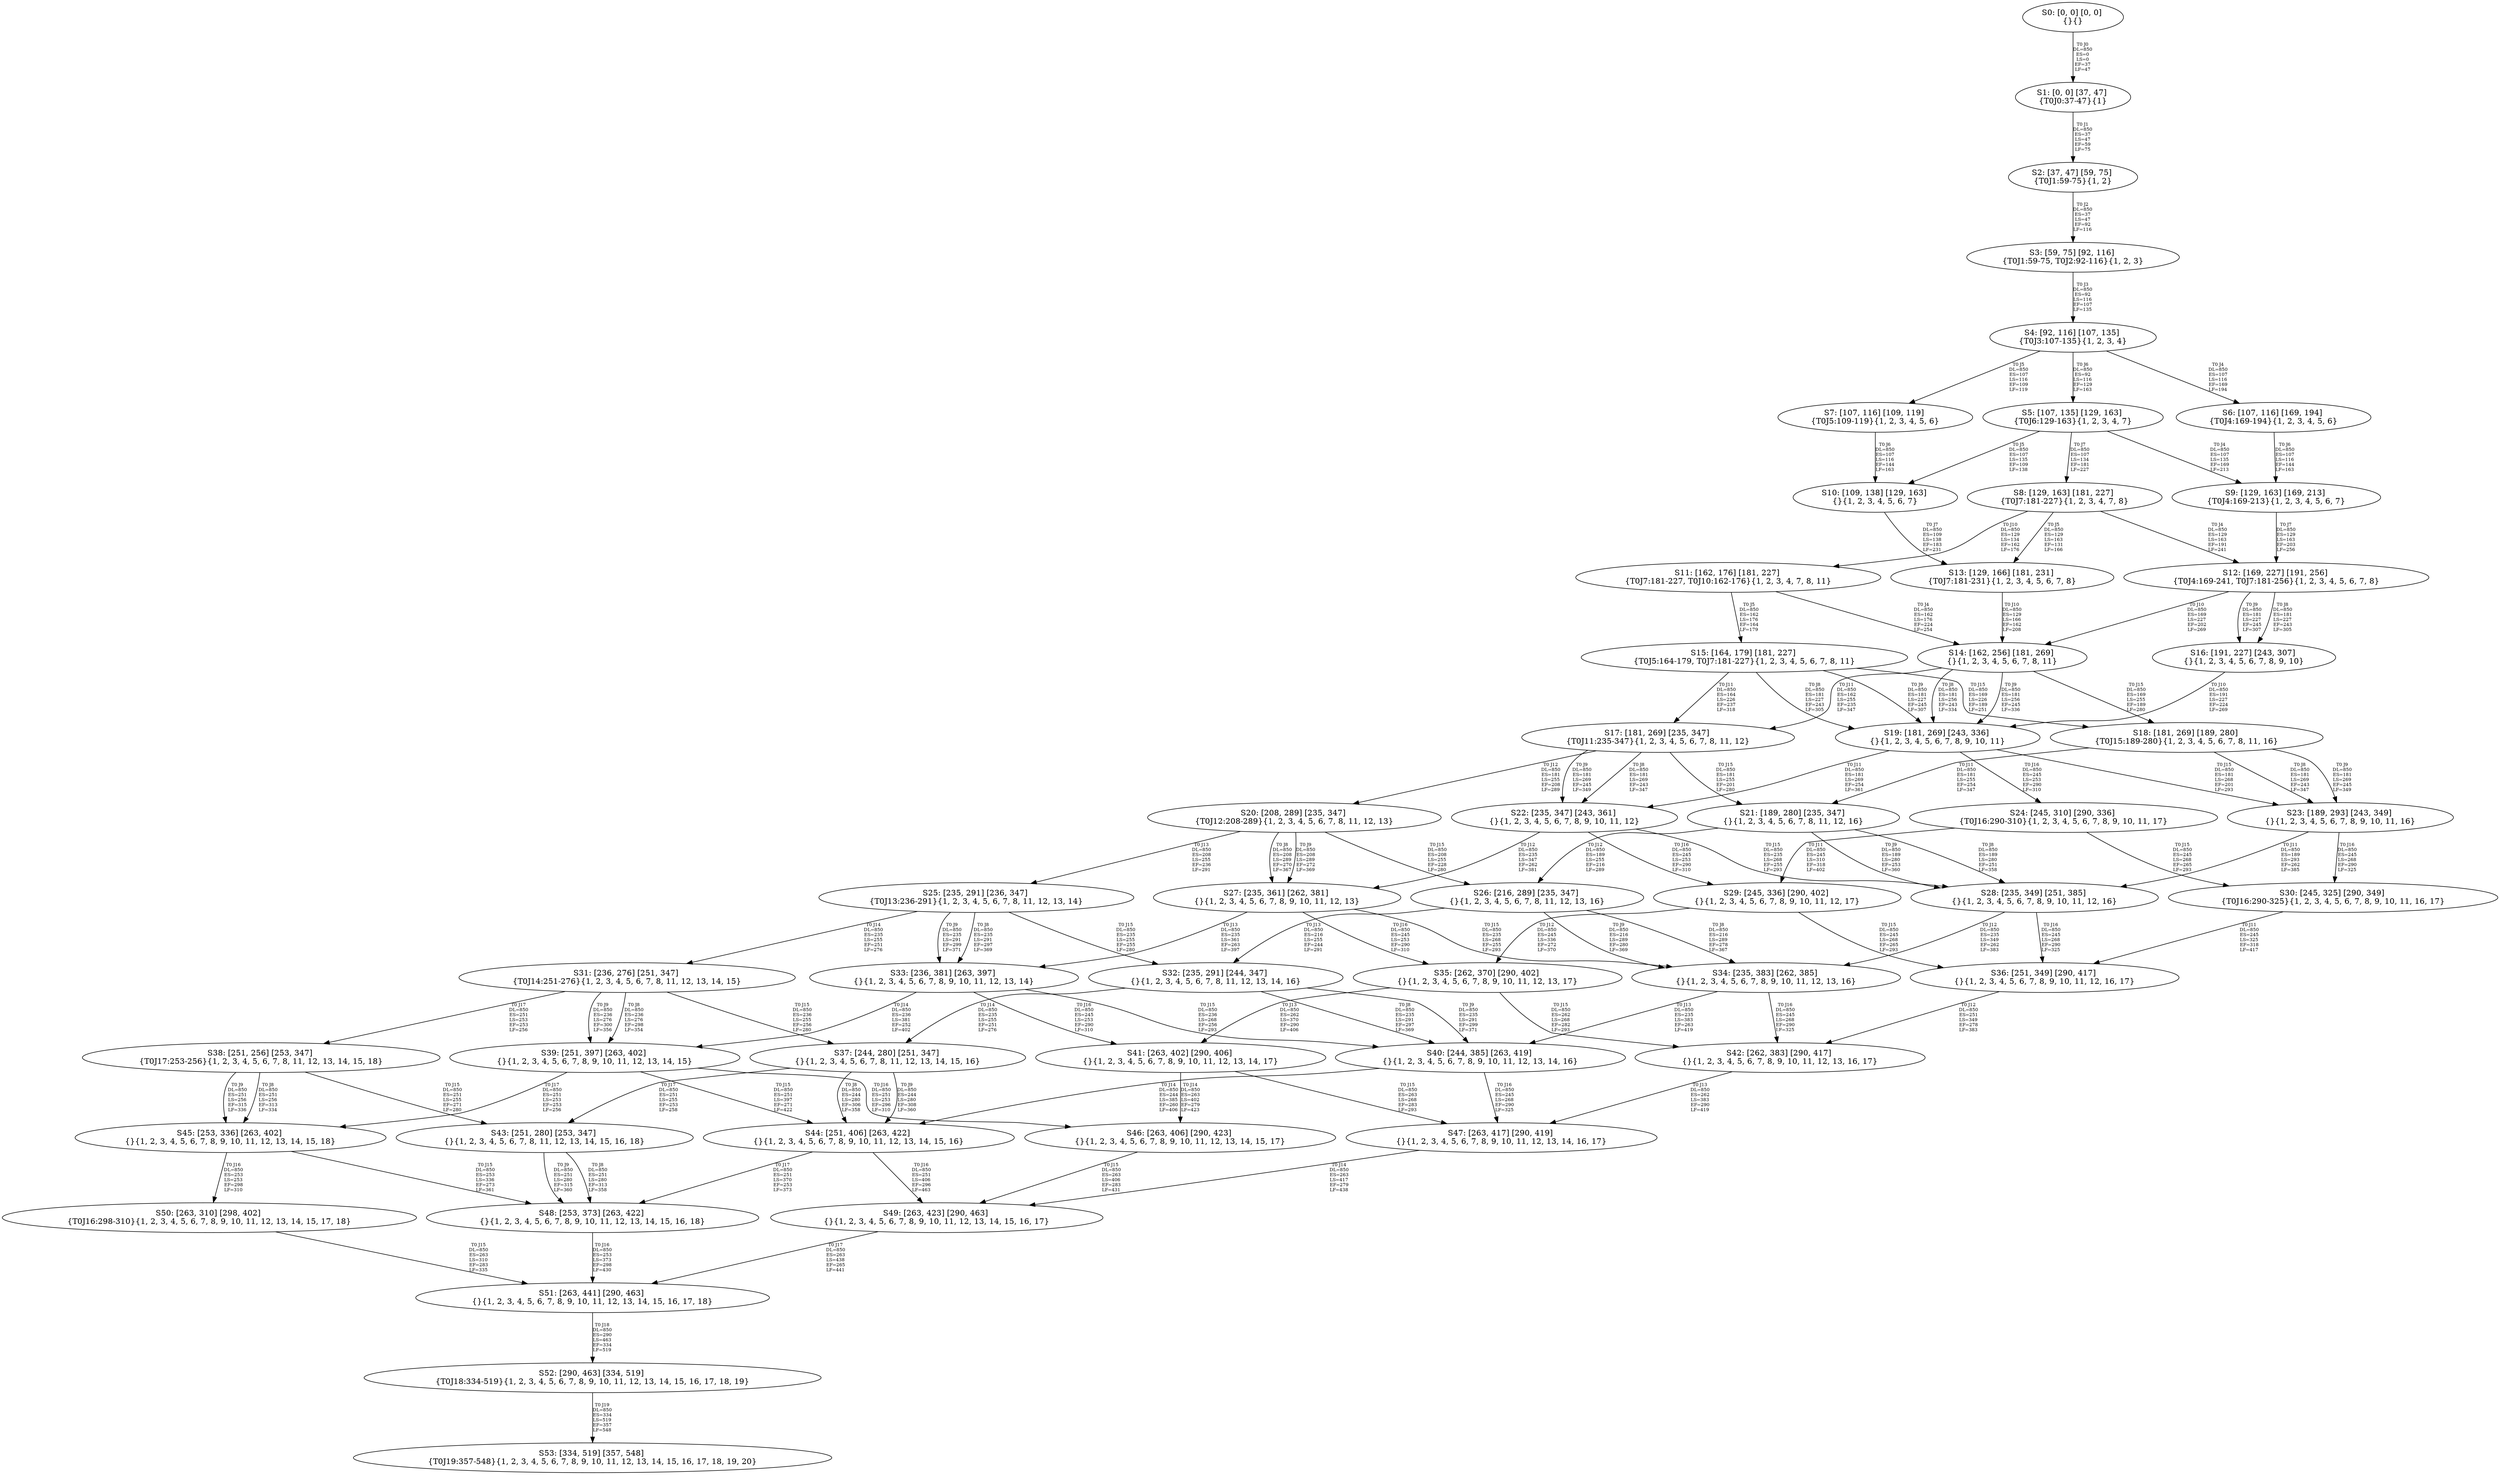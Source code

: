 digraph {
	S0[label="S0: [0, 0] [0, 0] \n{}{}"];
	S1[label="S1: [0, 0] [37, 47] \n{T0J0:37-47}{1}"];
	S2[label="S2: [37, 47] [59, 75] \n{T0J1:59-75}{1, 2}"];
	S3[label="S3: [59, 75] [92, 116] \n{T0J1:59-75, T0J2:92-116}{1, 2, 3}"];
	S4[label="S4: [92, 116] [107, 135] \n{T0J3:107-135}{1, 2, 3, 4}"];
	S5[label="S5: [107, 135] [129, 163] \n{T0J6:129-163}{1, 2, 3, 4, 7}"];
	S6[label="S6: [107, 116] [169, 194] \n{T0J4:169-194}{1, 2, 3, 4, 5, 6}"];
	S7[label="S7: [107, 116] [109, 119] \n{T0J5:109-119}{1, 2, 3, 4, 5, 6}"];
	S8[label="S8: [129, 163] [181, 227] \n{T0J7:181-227}{1, 2, 3, 4, 7, 8}"];
	S9[label="S9: [129, 163] [169, 213] \n{T0J4:169-213}{1, 2, 3, 4, 5, 6, 7}"];
	S10[label="S10: [109, 138] [129, 163] \n{}{1, 2, 3, 4, 5, 6, 7}"];
	S11[label="S11: [162, 176] [181, 227] \n{T0J7:181-227, T0J10:162-176}{1, 2, 3, 4, 7, 8, 11}"];
	S12[label="S12: [169, 227] [191, 256] \n{T0J4:169-241, T0J7:181-256}{1, 2, 3, 4, 5, 6, 7, 8}"];
	S13[label="S13: [129, 166] [181, 231] \n{T0J7:181-231}{1, 2, 3, 4, 5, 6, 7, 8}"];
	S14[label="S14: [162, 256] [181, 269] \n{}{1, 2, 3, 4, 5, 6, 7, 8, 11}"];
	S15[label="S15: [164, 179] [181, 227] \n{T0J5:164-179, T0J7:181-227}{1, 2, 3, 4, 5, 6, 7, 8, 11}"];
	S16[label="S16: [191, 227] [243, 307] \n{}{1, 2, 3, 4, 5, 6, 7, 8, 9, 10}"];
	S17[label="S17: [181, 269] [235, 347] \n{T0J11:235-347}{1, 2, 3, 4, 5, 6, 7, 8, 11, 12}"];
	S18[label="S18: [181, 269] [189, 280] \n{T0J15:189-280}{1, 2, 3, 4, 5, 6, 7, 8, 11, 16}"];
	S19[label="S19: [181, 269] [243, 336] \n{}{1, 2, 3, 4, 5, 6, 7, 8, 9, 10, 11}"];
	S20[label="S20: [208, 289] [235, 347] \n{T0J12:208-289}{1, 2, 3, 4, 5, 6, 7, 8, 11, 12, 13}"];
	S21[label="S21: [189, 280] [235, 347] \n{}{1, 2, 3, 4, 5, 6, 7, 8, 11, 12, 16}"];
	S22[label="S22: [235, 347] [243, 361] \n{}{1, 2, 3, 4, 5, 6, 7, 8, 9, 10, 11, 12}"];
	S23[label="S23: [189, 293] [243, 349] \n{}{1, 2, 3, 4, 5, 6, 7, 8, 9, 10, 11, 16}"];
	S24[label="S24: [245, 310] [290, 336] \n{T0J16:290-310}{1, 2, 3, 4, 5, 6, 7, 8, 9, 10, 11, 17}"];
	S25[label="S25: [235, 291] [236, 347] \n{T0J13:236-291}{1, 2, 3, 4, 5, 6, 7, 8, 11, 12, 13, 14}"];
	S26[label="S26: [216, 289] [235, 347] \n{}{1, 2, 3, 4, 5, 6, 7, 8, 11, 12, 13, 16}"];
	S27[label="S27: [235, 361] [262, 381] \n{}{1, 2, 3, 4, 5, 6, 7, 8, 9, 10, 11, 12, 13}"];
	S28[label="S28: [235, 349] [251, 385] \n{}{1, 2, 3, 4, 5, 6, 7, 8, 9, 10, 11, 12, 16}"];
	S29[label="S29: [245, 336] [290, 402] \n{}{1, 2, 3, 4, 5, 6, 7, 8, 9, 10, 11, 12, 17}"];
	S30[label="S30: [245, 325] [290, 349] \n{T0J16:290-325}{1, 2, 3, 4, 5, 6, 7, 8, 9, 10, 11, 16, 17}"];
	S31[label="S31: [236, 276] [251, 347] \n{T0J14:251-276}{1, 2, 3, 4, 5, 6, 7, 8, 11, 12, 13, 14, 15}"];
	S32[label="S32: [235, 291] [244, 347] \n{}{1, 2, 3, 4, 5, 6, 7, 8, 11, 12, 13, 14, 16}"];
	S33[label="S33: [236, 381] [263, 397] \n{}{1, 2, 3, 4, 5, 6, 7, 8, 9, 10, 11, 12, 13, 14}"];
	S34[label="S34: [235, 383] [262, 385] \n{}{1, 2, 3, 4, 5, 6, 7, 8, 9, 10, 11, 12, 13, 16}"];
	S35[label="S35: [262, 370] [290, 402] \n{}{1, 2, 3, 4, 5, 6, 7, 8, 9, 10, 11, 12, 13, 17}"];
	S36[label="S36: [251, 349] [290, 417] \n{}{1, 2, 3, 4, 5, 6, 7, 8, 9, 10, 11, 12, 16, 17}"];
	S37[label="S37: [244, 280] [251, 347] \n{}{1, 2, 3, 4, 5, 6, 7, 8, 11, 12, 13, 14, 15, 16}"];
	S38[label="S38: [251, 256] [253, 347] \n{T0J17:253-256}{1, 2, 3, 4, 5, 6, 7, 8, 11, 12, 13, 14, 15, 18}"];
	S39[label="S39: [251, 397] [263, 402] \n{}{1, 2, 3, 4, 5, 6, 7, 8, 9, 10, 11, 12, 13, 14, 15}"];
	S40[label="S40: [244, 385] [263, 419] \n{}{1, 2, 3, 4, 5, 6, 7, 8, 9, 10, 11, 12, 13, 14, 16}"];
	S41[label="S41: [263, 402] [290, 406] \n{}{1, 2, 3, 4, 5, 6, 7, 8, 9, 10, 11, 12, 13, 14, 17}"];
	S42[label="S42: [262, 383] [290, 417] \n{}{1, 2, 3, 4, 5, 6, 7, 8, 9, 10, 11, 12, 13, 16, 17}"];
	S43[label="S43: [251, 280] [253, 347] \n{}{1, 2, 3, 4, 5, 6, 7, 8, 11, 12, 13, 14, 15, 16, 18}"];
	S44[label="S44: [251, 406] [263, 422] \n{}{1, 2, 3, 4, 5, 6, 7, 8, 9, 10, 11, 12, 13, 14, 15, 16}"];
	S45[label="S45: [253, 336] [263, 402] \n{}{1, 2, 3, 4, 5, 6, 7, 8, 9, 10, 11, 12, 13, 14, 15, 18}"];
	S46[label="S46: [263, 406] [290, 423] \n{}{1, 2, 3, 4, 5, 6, 7, 8, 9, 10, 11, 12, 13, 14, 15, 17}"];
	S47[label="S47: [263, 417] [290, 419] \n{}{1, 2, 3, 4, 5, 6, 7, 8, 9, 10, 11, 12, 13, 14, 16, 17}"];
	S48[label="S48: [253, 373] [263, 422] \n{}{1, 2, 3, 4, 5, 6, 7, 8, 9, 10, 11, 12, 13, 14, 15, 16, 18}"];
	S49[label="S49: [263, 423] [290, 463] \n{}{1, 2, 3, 4, 5, 6, 7, 8, 9, 10, 11, 12, 13, 14, 15, 16, 17}"];
	S50[label="S50: [263, 310] [298, 402] \n{T0J16:298-310}{1, 2, 3, 4, 5, 6, 7, 8, 9, 10, 11, 12, 13, 14, 15, 17, 18}"];
	S51[label="S51: [263, 441] [290, 463] \n{}{1, 2, 3, 4, 5, 6, 7, 8, 9, 10, 11, 12, 13, 14, 15, 16, 17, 18}"];
	S52[label="S52: [290, 463] [334, 519] \n{T0J18:334-519}{1, 2, 3, 4, 5, 6, 7, 8, 9, 10, 11, 12, 13, 14, 15, 16, 17, 18, 19}"];
	S53[label="S53: [334, 519] [357, 548] \n{T0J19:357-548}{1, 2, 3, 4, 5, 6, 7, 8, 9, 10, 11, 12, 13, 14, 15, 16, 17, 18, 19, 20}"];
	S0 -> S1[label="T0 J0\nDL=850\nES=0\nLS=0\nEF=37\nLF=47",fontsize=8];
	S1 -> S2[label="T0 J1\nDL=850\nES=37\nLS=47\nEF=59\nLF=75",fontsize=8];
	S2 -> S3[label="T0 J2\nDL=850\nES=37\nLS=47\nEF=92\nLF=116",fontsize=8];
	S3 -> S4[label="T0 J3\nDL=850\nES=92\nLS=116\nEF=107\nLF=135",fontsize=8];
	S4 -> S6[label="T0 J4\nDL=850\nES=107\nLS=116\nEF=169\nLF=194",fontsize=8];
	S4 -> S7[label="T0 J5\nDL=850\nES=107\nLS=116\nEF=109\nLF=119",fontsize=8];
	S4 -> S5[label="T0 J6\nDL=850\nES=92\nLS=116\nEF=129\nLF=163",fontsize=8];
	S5 -> S9[label="T0 J4\nDL=850\nES=107\nLS=135\nEF=169\nLF=213",fontsize=8];
	S5 -> S10[label="T0 J5\nDL=850\nES=107\nLS=135\nEF=109\nLF=138",fontsize=8];
	S5 -> S8[label="T0 J7\nDL=850\nES=107\nLS=134\nEF=181\nLF=227",fontsize=8];
	S6 -> S9[label="T0 J6\nDL=850\nES=107\nLS=116\nEF=144\nLF=163",fontsize=8];
	S7 -> S10[label="T0 J6\nDL=850\nES=107\nLS=116\nEF=144\nLF=163",fontsize=8];
	S8 -> S12[label="T0 J4\nDL=850\nES=129\nLS=163\nEF=191\nLF=241",fontsize=8];
	S8 -> S13[label="T0 J5\nDL=850\nES=129\nLS=163\nEF=131\nLF=166",fontsize=8];
	S8 -> S11[label="T0 J10\nDL=850\nES=129\nLS=134\nEF=162\nLF=176",fontsize=8];
	S9 -> S12[label="T0 J7\nDL=850\nES=129\nLS=163\nEF=203\nLF=256",fontsize=8];
	S10 -> S13[label="T0 J7\nDL=850\nES=109\nLS=138\nEF=183\nLF=231",fontsize=8];
	S11 -> S14[label="T0 J4\nDL=850\nES=162\nLS=176\nEF=224\nLF=254",fontsize=8];
	S11 -> S15[label="T0 J5\nDL=850\nES=162\nLS=176\nEF=164\nLF=179",fontsize=8];
	S12 -> S16[label="T0 J8\nDL=850\nES=181\nLS=227\nEF=243\nLF=305",fontsize=8];
	S12 -> S16[label="T0 J9\nDL=850\nES=181\nLS=227\nEF=245\nLF=307",fontsize=8];
	S12 -> S14[label="T0 J10\nDL=850\nES=169\nLS=227\nEF=202\nLF=269",fontsize=8];
	S13 -> S14[label="T0 J10\nDL=850\nES=129\nLS=166\nEF=162\nLF=208",fontsize=8];
	S14 -> S19[label="T0 J8\nDL=850\nES=181\nLS=256\nEF=243\nLF=334",fontsize=8];
	S14 -> S19[label="T0 J9\nDL=850\nES=181\nLS=256\nEF=245\nLF=336",fontsize=8];
	S14 -> S17[label="T0 J11\nDL=850\nES=162\nLS=255\nEF=235\nLF=347",fontsize=8];
	S14 -> S18[label="T0 J15\nDL=850\nES=169\nLS=255\nEF=189\nLF=280",fontsize=8];
	S15 -> S19[label="T0 J8\nDL=850\nES=181\nLS=227\nEF=243\nLF=305",fontsize=8];
	S15 -> S19[label="T0 J9\nDL=850\nES=181\nLS=227\nEF=245\nLF=307",fontsize=8];
	S15 -> S17[label="T0 J11\nDL=850\nES=164\nLS=226\nEF=237\nLF=318",fontsize=8];
	S15 -> S18[label="T0 J15\nDL=850\nES=169\nLS=226\nEF=189\nLF=251",fontsize=8];
	S16 -> S19[label="T0 J10\nDL=850\nES=191\nLS=227\nEF=224\nLF=269",fontsize=8];
	S17 -> S22[label="T0 J8\nDL=850\nES=181\nLS=269\nEF=243\nLF=347",fontsize=8];
	S17 -> S22[label="T0 J9\nDL=850\nES=181\nLS=269\nEF=245\nLF=349",fontsize=8];
	S17 -> S20[label="T0 J12\nDL=850\nES=181\nLS=255\nEF=208\nLF=289",fontsize=8];
	S17 -> S21[label="T0 J15\nDL=850\nES=181\nLS=255\nEF=201\nLF=280",fontsize=8];
	S18 -> S23[label="T0 J8\nDL=850\nES=181\nLS=269\nEF=243\nLF=347",fontsize=8];
	S18 -> S23[label="T0 J9\nDL=850\nES=181\nLS=269\nEF=245\nLF=349",fontsize=8];
	S18 -> S21[label="T0 J11\nDL=850\nES=181\nLS=255\nEF=254\nLF=347",fontsize=8];
	S19 -> S22[label="T0 J11\nDL=850\nES=181\nLS=269\nEF=254\nLF=361",fontsize=8];
	S19 -> S23[label="T0 J15\nDL=850\nES=181\nLS=268\nEF=201\nLF=293",fontsize=8];
	S19 -> S24[label="T0 J16\nDL=850\nES=245\nLS=253\nEF=290\nLF=310",fontsize=8];
	S20 -> S27[label="T0 J8\nDL=850\nES=208\nLS=289\nEF=270\nLF=367",fontsize=8];
	S20 -> S27[label="T0 J9\nDL=850\nES=208\nLS=289\nEF=272\nLF=369",fontsize=8];
	S20 -> S25[label="T0 J13\nDL=850\nES=208\nLS=255\nEF=236\nLF=291",fontsize=8];
	S20 -> S26[label="T0 J15\nDL=850\nES=208\nLS=255\nEF=228\nLF=280",fontsize=8];
	S21 -> S28[label="T0 J8\nDL=850\nES=189\nLS=280\nEF=251\nLF=358",fontsize=8];
	S21 -> S28[label="T0 J9\nDL=850\nES=189\nLS=280\nEF=253\nLF=360",fontsize=8];
	S21 -> S26[label="T0 J12\nDL=850\nES=189\nLS=255\nEF=216\nLF=289",fontsize=8];
	S22 -> S27[label="T0 J12\nDL=850\nES=235\nLS=347\nEF=262\nLF=381",fontsize=8];
	S22 -> S28[label="T0 J15\nDL=850\nES=235\nLS=268\nEF=255\nLF=293",fontsize=8];
	S22 -> S29[label="T0 J16\nDL=850\nES=245\nLS=253\nEF=290\nLF=310",fontsize=8];
	S23 -> S28[label="T0 J11\nDL=850\nES=189\nLS=293\nEF=262\nLF=385",fontsize=8];
	S23 -> S30[label="T0 J16\nDL=850\nES=245\nLS=268\nEF=290\nLF=325",fontsize=8];
	S24 -> S29[label="T0 J11\nDL=850\nES=245\nLS=310\nEF=318\nLF=402",fontsize=8];
	S24 -> S30[label="T0 J15\nDL=850\nES=245\nLS=268\nEF=265\nLF=293",fontsize=8];
	S25 -> S33[label="T0 J8\nDL=850\nES=235\nLS=291\nEF=297\nLF=369",fontsize=8];
	S25 -> S33[label="T0 J9\nDL=850\nES=235\nLS=291\nEF=299\nLF=371",fontsize=8];
	S25 -> S31[label="T0 J14\nDL=850\nES=235\nLS=255\nEF=251\nLF=276",fontsize=8];
	S25 -> S32[label="T0 J15\nDL=850\nES=235\nLS=255\nEF=255\nLF=280",fontsize=8];
	S26 -> S34[label="T0 J8\nDL=850\nES=216\nLS=289\nEF=278\nLF=367",fontsize=8];
	S26 -> S34[label="T0 J9\nDL=850\nES=216\nLS=289\nEF=280\nLF=369",fontsize=8];
	S26 -> S32[label="T0 J13\nDL=850\nES=216\nLS=255\nEF=244\nLF=291",fontsize=8];
	S27 -> S33[label="T0 J13\nDL=850\nES=235\nLS=361\nEF=263\nLF=397",fontsize=8];
	S27 -> S34[label="T0 J15\nDL=850\nES=235\nLS=268\nEF=255\nLF=293",fontsize=8];
	S27 -> S35[label="T0 J16\nDL=850\nES=245\nLS=253\nEF=290\nLF=310",fontsize=8];
	S28 -> S34[label="T0 J12\nDL=850\nES=235\nLS=349\nEF=262\nLF=383",fontsize=8];
	S28 -> S36[label="T0 J16\nDL=850\nES=245\nLS=268\nEF=290\nLF=325",fontsize=8];
	S29 -> S35[label="T0 J12\nDL=850\nES=245\nLS=336\nEF=272\nLF=370",fontsize=8];
	S29 -> S36[label="T0 J15\nDL=850\nES=245\nLS=268\nEF=265\nLF=293",fontsize=8];
	S30 -> S36[label="T0 J11\nDL=850\nES=245\nLS=325\nEF=318\nLF=417",fontsize=8];
	S31 -> S39[label="T0 J8\nDL=850\nES=236\nLS=276\nEF=298\nLF=354",fontsize=8];
	S31 -> S39[label="T0 J9\nDL=850\nES=236\nLS=276\nEF=300\nLF=356",fontsize=8];
	S31 -> S37[label="T0 J15\nDL=850\nES=236\nLS=255\nEF=256\nLF=280",fontsize=8];
	S31 -> S38[label="T0 J17\nDL=850\nES=251\nLS=253\nEF=253\nLF=256",fontsize=8];
	S32 -> S40[label="T0 J8\nDL=850\nES=235\nLS=291\nEF=297\nLF=369",fontsize=8];
	S32 -> S40[label="T0 J9\nDL=850\nES=235\nLS=291\nEF=299\nLF=371",fontsize=8];
	S32 -> S37[label="T0 J14\nDL=850\nES=235\nLS=255\nEF=251\nLF=276",fontsize=8];
	S33 -> S39[label="T0 J14\nDL=850\nES=236\nLS=381\nEF=252\nLF=402",fontsize=8];
	S33 -> S40[label="T0 J15\nDL=850\nES=236\nLS=268\nEF=256\nLF=293",fontsize=8];
	S33 -> S41[label="T0 J16\nDL=850\nES=245\nLS=253\nEF=290\nLF=310",fontsize=8];
	S34 -> S40[label="T0 J13\nDL=850\nES=235\nLS=383\nEF=263\nLF=419",fontsize=8];
	S34 -> S42[label="T0 J16\nDL=850\nES=245\nLS=268\nEF=290\nLF=325",fontsize=8];
	S35 -> S41[label="T0 J13\nDL=850\nES=262\nLS=370\nEF=290\nLF=406",fontsize=8];
	S35 -> S42[label="T0 J15\nDL=850\nES=262\nLS=268\nEF=282\nLF=293",fontsize=8];
	S36 -> S42[label="T0 J12\nDL=850\nES=251\nLS=349\nEF=278\nLF=383",fontsize=8];
	S37 -> S44[label="T0 J8\nDL=850\nES=244\nLS=280\nEF=306\nLF=358",fontsize=8];
	S37 -> S44[label="T0 J9\nDL=850\nES=244\nLS=280\nEF=308\nLF=360",fontsize=8];
	S37 -> S43[label="T0 J17\nDL=850\nES=251\nLS=255\nEF=253\nLF=258",fontsize=8];
	S38 -> S45[label="T0 J8\nDL=850\nES=251\nLS=256\nEF=313\nLF=334",fontsize=8];
	S38 -> S45[label="T0 J9\nDL=850\nES=251\nLS=256\nEF=315\nLF=336",fontsize=8];
	S38 -> S43[label="T0 J15\nDL=850\nES=251\nLS=255\nEF=271\nLF=280",fontsize=8];
	S39 -> S44[label="T0 J15\nDL=850\nES=251\nLS=397\nEF=271\nLF=422",fontsize=8];
	S39 -> S46[label="T0 J16\nDL=850\nES=251\nLS=253\nEF=296\nLF=310",fontsize=8];
	S39 -> S45[label="T0 J17\nDL=850\nES=251\nLS=253\nEF=253\nLF=256",fontsize=8];
	S40 -> S44[label="T0 J14\nDL=850\nES=244\nLS=385\nEF=260\nLF=406",fontsize=8];
	S40 -> S47[label="T0 J16\nDL=850\nES=245\nLS=268\nEF=290\nLF=325",fontsize=8];
	S41 -> S46[label="T0 J14\nDL=850\nES=263\nLS=402\nEF=279\nLF=423",fontsize=8];
	S41 -> S47[label="T0 J15\nDL=850\nES=263\nLS=268\nEF=283\nLF=293",fontsize=8];
	S42 -> S47[label="T0 J13\nDL=850\nES=262\nLS=383\nEF=290\nLF=419",fontsize=8];
	S43 -> S48[label="T0 J8\nDL=850\nES=251\nLS=280\nEF=313\nLF=358",fontsize=8];
	S43 -> S48[label="T0 J9\nDL=850\nES=251\nLS=280\nEF=315\nLF=360",fontsize=8];
	S44 -> S49[label="T0 J16\nDL=850\nES=251\nLS=406\nEF=296\nLF=463",fontsize=8];
	S44 -> S48[label="T0 J17\nDL=850\nES=251\nLS=370\nEF=253\nLF=373",fontsize=8];
	S45 -> S48[label="T0 J15\nDL=850\nES=253\nLS=336\nEF=273\nLF=361",fontsize=8];
	S45 -> S50[label="T0 J16\nDL=850\nES=253\nLS=253\nEF=298\nLF=310",fontsize=8];
	S46 -> S49[label="T0 J15\nDL=850\nES=263\nLS=406\nEF=283\nLF=431",fontsize=8];
	S47 -> S49[label="T0 J14\nDL=850\nES=263\nLS=417\nEF=279\nLF=438",fontsize=8];
	S48 -> S51[label="T0 J16\nDL=850\nES=253\nLS=373\nEF=298\nLF=430",fontsize=8];
	S49 -> S51[label="T0 J17\nDL=850\nES=263\nLS=438\nEF=265\nLF=441",fontsize=8];
	S50 -> S51[label="T0 J15\nDL=850\nES=263\nLS=310\nEF=283\nLF=335",fontsize=8];
	S51 -> S52[label="T0 J18\nDL=850\nES=290\nLS=463\nEF=334\nLF=519",fontsize=8];
	S52 -> S53[label="T0 J19\nDL=850\nES=334\nLS=519\nEF=357\nLF=548",fontsize=8];
}
